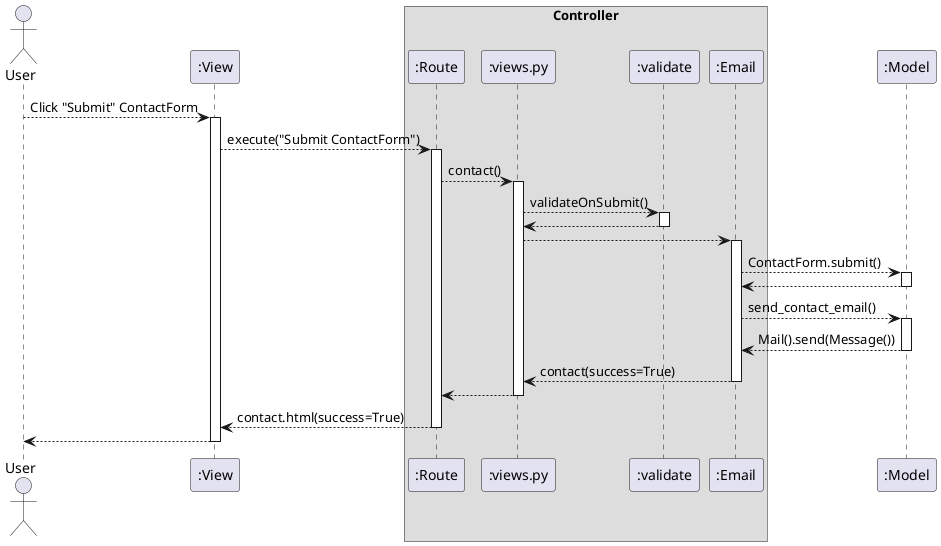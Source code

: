 @startuml
Actor User as user
Participant ":View" as view
box Controller
participant ":Route" as Route
participant ":views.py" as views
participant ":validate" as validate
participant ":Email" as email
end box
Participant ":Model" as model


user --> view : Click "Submit" ContactForm
activate view

view --> Route : execute("Submit ContactForm")
activate Route

Route --> views : contact()
activate views

views --> validate : validateOnSubmit()
activate validate

validate --> views
deactivate validate

views --> email
activate email

email --> model : ContactForm.submit()
activate model

model --> email
deactivate model

email --> model : send_contact_email()
activate model

model --> email : Mail().send(Message())
deactivate model

email --> views : contact(success=True)
deactivate email

views --> Route
deactivate views

Route --> view : contact.html(success=True)
deactivate Route

view --> user
deactivate view

@enduml